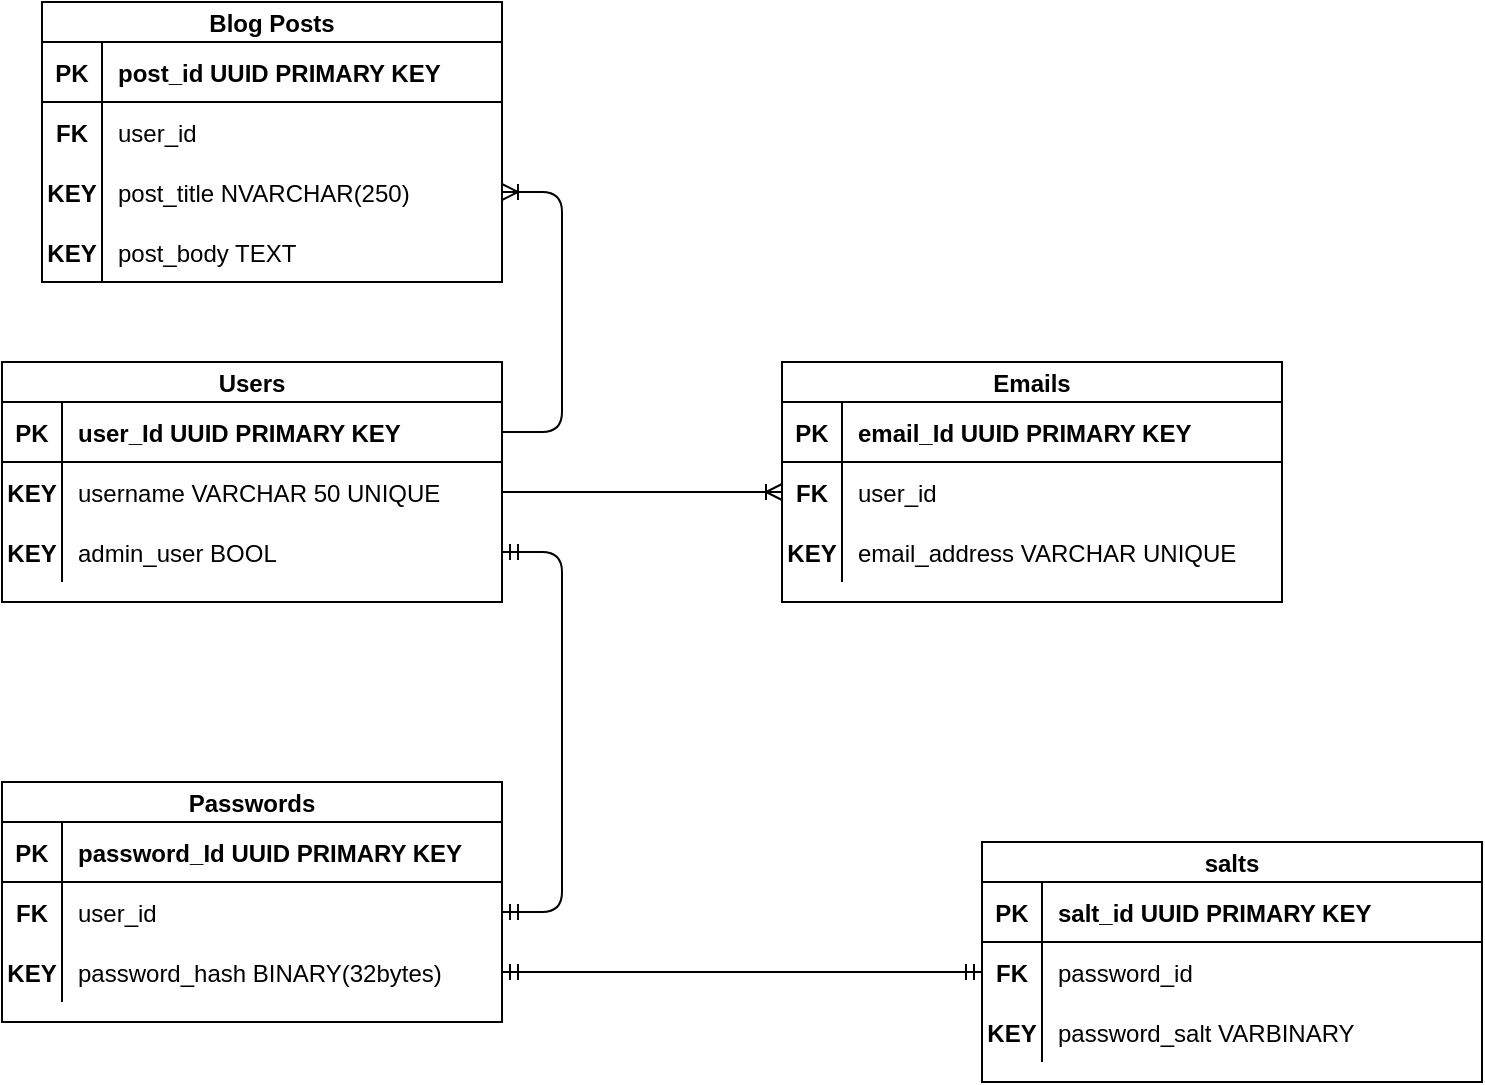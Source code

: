 <mxfile version="14.6.1" type="device"><diagram id="R2lEEEUBdFMjLlhIrx00" name="Page-1"><mxGraphModel dx="1185" dy="1735" grid="1" gridSize="10" guides="1" tooltips="1" connect="1" arrows="1" fold="1" page="1" pageScale="1" pageWidth="850" pageHeight="1100" math="0" shadow="0" extFonts="Permanent Marker^https://fonts.googleapis.com/css?family=Permanent+Marker"><root><mxCell id="0"/><mxCell id="1" parent="0"/><mxCell id="C-vyLk0tnHw3VtMMgP7b-23" value="Users" style="shape=table;startSize=20;container=1;collapsible=1;childLayout=tableLayout;fixedRows=1;rowLines=0;fontStyle=1;align=center;resizeLast=1;" parent="1" vertex="1"><mxGeometry x="60" y="90" width="250" height="120" as="geometry"><mxRectangle x="120" y="120" width="70" height="30" as="alternateBounds"/></mxGeometry></mxCell><mxCell id="C-vyLk0tnHw3VtMMgP7b-24" value="" style="shape=partialRectangle;collapsible=0;dropTarget=0;pointerEvents=0;fillColor=none;points=[[0,0.5],[1,0.5]];portConstraint=eastwest;top=0;left=0;right=0;bottom=1;" parent="C-vyLk0tnHw3VtMMgP7b-23" vertex="1"><mxGeometry y="20" width="250" height="30" as="geometry"/></mxCell><mxCell id="C-vyLk0tnHw3VtMMgP7b-25" value="PK" style="shape=partialRectangle;overflow=hidden;connectable=0;fillColor=none;top=0;left=0;bottom=0;right=0;fontStyle=1;" parent="C-vyLk0tnHw3VtMMgP7b-24" vertex="1"><mxGeometry width="30" height="30" as="geometry"/></mxCell><mxCell id="C-vyLk0tnHw3VtMMgP7b-26" value="user_Id UUID PRIMARY KEY" style="shape=partialRectangle;overflow=hidden;connectable=0;fillColor=none;top=0;left=0;bottom=0;right=0;align=left;spacingLeft=6;fontStyle=1;" parent="C-vyLk0tnHw3VtMMgP7b-24" vertex="1"><mxGeometry x="30" width="220" height="30" as="geometry"/></mxCell><mxCell id="C-vyLk0tnHw3VtMMgP7b-27" value="" style="shape=partialRectangle;collapsible=0;dropTarget=0;pointerEvents=0;fillColor=none;points=[[0,0.5],[1,0.5]];portConstraint=eastwest;top=0;left=0;right=0;bottom=0;" parent="C-vyLk0tnHw3VtMMgP7b-23" vertex="1"><mxGeometry y="50" width="250" height="30" as="geometry"/></mxCell><mxCell id="C-vyLk0tnHw3VtMMgP7b-28" value="KEY" style="shape=partialRectangle;overflow=hidden;connectable=0;fillColor=none;top=0;left=0;bottom=0;right=0;fontStyle=1" parent="C-vyLk0tnHw3VtMMgP7b-27" vertex="1"><mxGeometry width="30" height="30" as="geometry"/></mxCell><mxCell id="C-vyLk0tnHw3VtMMgP7b-29" value="username VARCHAR 50 UNIQUE" style="shape=partialRectangle;overflow=hidden;connectable=0;fillColor=none;top=0;left=0;bottom=0;right=0;align=left;spacingLeft=6;" parent="C-vyLk0tnHw3VtMMgP7b-27" vertex="1"><mxGeometry x="30" width="220" height="30" as="geometry"/></mxCell><mxCell id="UkS3IIIvnFgtUD9nA08S-6" value="" style="shape=partialRectangle;collapsible=0;dropTarget=0;pointerEvents=0;fillColor=none;points=[[0,0.5],[1,0.5]];portConstraint=eastwest;top=0;left=0;right=0;bottom=0;" vertex="1" parent="C-vyLk0tnHw3VtMMgP7b-23"><mxGeometry y="80" width="250" height="30" as="geometry"/></mxCell><mxCell id="UkS3IIIvnFgtUD9nA08S-7" value="KEY" style="shape=partialRectangle;overflow=hidden;connectable=0;fillColor=none;top=0;left=0;bottom=0;right=0;fontStyle=1" vertex="1" parent="UkS3IIIvnFgtUD9nA08S-6"><mxGeometry width="30" height="30" as="geometry"/></mxCell><mxCell id="UkS3IIIvnFgtUD9nA08S-8" value="admin_user BOOL " style="shape=partialRectangle;overflow=hidden;connectable=0;fillColor=none;top=0;left=0;bottom=0;right=0;align=left;spacingLeft=6;" vertex="1" parent="UkS3IIIvnFgtUD9nA08S-6"><mxGeometry x="30" width="220" height="30" as="geometry"/></mxCell><mxCell id="UkS3IIIvnFgtUD9nA08S-9" value="Emails" style="shape=table;startSize=20;container=1;collapsible=1;childLayout=tableLayout;fixedRows=1;rowLines=0;fontStyle=1;align=center;resizeLast=1;" vertex="1" parent="1"><mxGeometry x="450" y="90" width="250" height="120" as="geometry"><mxRectangle x="120" y="120" width="70" height="30" as="alternateBounds"/></mxGeometry></mxCell><mxCell id="UkS3IIIvnFgtUD9nA08S-10" value="" style="shape=partialRectangle;collapsible=0;dropTarget=0;pointerEvents=0;fillColor=none;points=[[0,0.5],[1,0.5]];portConstraint=eastwest;top=0;left=0;right=0;bottom=1;" vertex="1" parent="UkS3IIIvnFgtUD9nA08S-9"><mxGeometry y="20" width="250" height="30" as="geometry"/></mxCell><mxCell id="UkS3IIIvnFgtUD9nA08S-11" value="PK" style="shape=partialRectangle;overflow=hidden;connectable=0;fillColor=none;top=0;left=0;bottom=0;right=0;fontStyle=1;" vertex="1" parent="UkS3IIIvnFgtUD9nA08S-10"><mxGeometry width="30" height="30" as="geometry"/></mxCell><mxCell id="UkS3IIIvnFgtUD9nA08S-12" value="email_Id UUID PRIMARY KEY" style="shape=partialRectangle;overflow=hidden;connectable=0;fillColor=none;top=0;left=0;bottom=0;right=0;align=left;spacingLeft=6;fontStyle=1;" vertex="1" parent="UkS3IIIvnFgtUD9nA08S-10"><mxGeometry x="30" width="220" height="30" as="geometry"/></mxCell><mxCell id="UkS3IIIvnFgtUD9nA08S-13" value="" style="shape=partialRectangle;collapsible=0;dropTarget=0;pointerEvents=0;fillColor=none;points=[[0,0.5],[1,0.5]];portConstraint=eastwest;top=0;left=0;right=0;bottom=0;" vertex="1" parent="UkS3IIIvnFgtUD9nA08S-9"><mxGeometry y="50" width="250" height="30" as="geometry"/></mxCell><mxCell id="UkS3IIIvnFgtUD9nA08S-14" value="FK" style="shape=partialRectangle;overflow=hidden;connectable=0;fillColor=none;top=0;left=0;bottom=0;right=0;fontStyle=1" vertex="1" parent="UkS3IIIvnFgtUD9nA08S-13"><mxGeometry width="30" height="30" as="geometry"/></mxCell><mxCell id="UkS3IIIvnFgtUD9nA08S-15" value="user_id" style="shape=partialRectangle;overflow=hidden;connectable=0;fillColor=none;top=0;left=0;bottom=0;right=0;align=left;spacingLeft=6;" vertex="1" parent="UkS3IIIvnFgtUD9nA08S-13"><mxGeometry x="30" width="220" height="30" as="geometry"/></mxCell><mxCell id="UkS3IIIvnFgtUD9nA08S-16" value="" style="shape=partialRectangle;collapsible=0;dropTarget=0;pointerEvents=0;fillColor=none;points=[[0,0.5],[1,0.5]];portConstraint=eastwest;top=0;left=0;right=0;bottom=0;" vertex="1" parent="UkS3IIIvnFgtUD9nA08S-9"><mxGeometry y="80" width="250" height="30" as="geometry"/></mxCell><mxCell id="UkS3IIIvnFgtUD9nA08S-17" value="KEY" style="shape=partialRectangle;overflow=hidden;connectable=0;fillColor=none;top=0;left=0;bottom=0;right=0;fontStyle=1" vertex="1" parent="UkS3IIIvnFgtUD9nA08S-16"><mxGeometry width="30" height="30" as="geometry"/></mxCell><mxCell id="UkS3IIIvnFgtUD9nA08S-18" value="email_address VARCHAR UNIQUE" style="shape=partialRectangle;overflow=hidden;connectable=0;fillColor=none;top=0;left=0;bottom=0;right=0;align=left;spacingLeft=6;" vertex="1" parent="UkS3IIIvnFgtUD9nA08S-16"><mxGeometry x="30" width="220" height="30" as="geometry"/></mxCell><mxCell id="UkS3IIIvnFgtUD9nA08S-19" value="Passwords" style="shape=table;startSize=20;container=1;collapsible=1;childLayout=tableLayout;fixedRows=1;rowLines=0;fontStyle=1;align=center;resizeLast=1;" vertex="1" parent="1"><mxGeometry x="60" y="300" width="250" height="120" as="geometry"><mxRectangle x="120" y="120" width="70" height="30" as="alternateBounds"/></mxGeometry></mxCell><mxCell id="UkS3IIIvnFgtUD9nA08S-20" value="" style="shape=partialRectangle;collapsible=0;dropTarget=0;pointerEvents=0;fillColor=none;points=[[0,0.5],[1,0.5]];portConstraint=eastwest;top=0;left=0;right=0;bottom=1;" vertex="1" parent="UkS3IIIvnFgtUD9nA08S-19"><mxGeometry y="20" width="250" height="30" as="geometry"/></mxCell><mxCell id="UkS3IIIvnFgtUD9nA08S-21" value="PK" style="shape=partialRectangle;overflow=hidden;connectable=0;fillColor=none;top=0;left=0;bottom=0;right=0;fontStyle=1;" vertex="1" parent="UkS3IIIvnFgtUD9nA08S-20"><mxGeometry width="30" height="30" as="geometry"/></mxCell><mxCell id="UkS3IIIvnFgtUD9nA08S-22" value="password_Id UUID PRIMARY KEY" style="shape=partialRectangle;overflow=hidden;connectable=0;fillColor=none;top=0;left=0;bottom=0;right=0;align=left;spacingLeft=6;fontStyle=1;" vertex="1" parent="UkS3IIIvnFgtUD9nA08S-20"><mxGeometry x="30" width="220" height="30" as="geometry"/></mxCell><mxCell id="UkS3IIIvnFgtUD9nA08S-23" value="" style="shape=partialRectangle;collapsible=0;dropTarget=0;pointerEvents=0;fillColor=none;points=[[0,0.5],[1,0.5]];portConstraint=eastwest;top=0;left=0;right=0;bottom=0;" vertex="1" parent="UkS3IIIvnFgtUD9nA08S-19"><mxGeometry y="50" width="250" height="30" as="geometry"/></mxCell><mxCell id="UkS3IIIvnFgtUD9nA08S-24" value="FK" style="shape=partialRectangle;overflow=hidden;connectable=0;fillColor=none;top=0;left=0;bottom=0;right=0;fontStyle=1" vertex="1" parent="UkS3IIIvnFgtUD9nA08S-23"><mxGeometry width="30" height="30" as="geometry"/></mxCell><mxCell id="UkS3IIIvnFgtUD9nA08S-25" value="user_id" style="shape=partialRectangle;overflow=hidden;connectable=0;fillColor=none;top=0;left=0;bottom=0;right=0;align=left;spacingLeft=6;" vertex="1" parent="UkS3IIIvnFgtUD9nA08S-23"><mxGeometry x="30" width="220" height="30" as="geometry"/></mxCell><mxCell id="UkS3IIIvnFgtUD9nA08S-26" value="" style="shape=partialRectangle;collapsible=0;dropTarget=0;pointerEvents=0;fillColor=none;points=[[0,0.5],[1,0.5]];portConstraint=eastwest;top=0;left=0;right=0;bottom=0;" vertex="1" parent="UkS3IIIvnFgtUD9nA08S-19"><mxGeometry y="80" width="250" height="30" as="geometry"/></mxCell><mxCell id="UkS3IIIvnFgtUD9nA08S-27" value="KEY" style="shape=partialRectangle;overflow=hidden;connectable=0;fillColor=none;top=0;left=0;bottom=0;right=0;fontStyle=1" vertex="1" parent="UkS3IIIvnFgtUD9nA08S-26"><mxGeometry width="30" height="30" as="geometry"/></mxCell><mxCell id="UkS3IIIvnFgtUD9nA08S-28" value="password_hash BINARY(32bytes) " style="shape=partialRectangle;overflow=hidden;connectable=0;fillColor=none;top=0;left=0;bottom=0;right=0;align=left;spacingLeft=6;" vertex="1" parent="UkS3IIIvnFgtUD9nA08S-26"><mxGeometry x="30" width="220" height="30" as="geometry"/></mxCell><mxCell id="UkS3IIIvnFgtUD9nA08S-29" value="salts" style="shape=table;startSize=20;container=1;collapsible=1;childLayout=tableLayout;fixedRows=1;rowLines=0;fontStyle=1;align=center;resizeLast=1;" vertex="1" parent="1"><mxGeometry x="550" y="330" width="250" height="120" as="geometry"><mxRectangle x="120" y="120" width="70" height="30" as="alternateBounds"/></mxGeometry></mxCell><mxCell id="UkS3IIIvnFgtUD9nA08S-30" value="" style="shape=partialRectangle;collapsible=0;dropTarget=0;pointerEvents=0;fillColor=none;points=[[0,0.5],[1,0.5]];portConstraint=eastwest;top=0;left=0;right=0;bottom=1;" vertex="1" parent="UkS3IIIvnFgtUD9nA08S-29"><mxGeometry y="20" width="250" height="30" as="geometry"/></mxCell><mxCell id="UkS3IIIvnFgtUD9nA08S-31" value="PK" style="shape=partialRectangle;overflow=hidden;connectable=0;fillColor=none;top=0;left=0;bottom=0;right=0;fontStyle=1;" vertex="1" parent="UkS3IIIvnFgtUD9nA08S-30"><mxGeometry width="30" height="30" as="geometry"/></mxCell><mxCell id="UkS3IIIvnFgtUD9nA08S-32" value="salt_id UUID PRIMARY KEY" style="shape=partialRectangle;overflow=hidden;connectable=0;fillColor=none;top=0;left=0;bottom=0;right=0;align=left;spacingLeft=6;fontStyle=1;" vertex="1" parent="UkS3IIIvnFgtUD9nA08S-30"><mxGeometry x="30" width="220" height="30" as="geometry"/></mxCell><mxCell id="UkS3IIIvnFgtUD9nA08S-33" value="" style="shape=partialRectangle;collapsible=0;dropTarget=0;pointerEvents=0;fillColor=none;points=[[0,0.5],[1,0.5]];portConstraint=eastwest;top=0;left=0;right=0;bottom=0;" vertex="1" parent="UkS3IIIvnFgtUD9nA08S-29"><mxGeometry y="50" width="250" height="30" as="geometry"/></mxCell><mxCell id="UkS3IIIvnFgtUD9nA08S-34" value="FK" style="shape=partialRectangle;overflow=hidden;connectable=0;fillColor=none;top=0;left=0;bottom=0;right=0;fontStyle=1" vertex="1" parent="UkS3IIIvnFgtUD9nA08S-33"><mxGeometry width="30" height="30" as="geometry"/></mxCell><mxCell id="UkS3IIIvnFgtUD9nA08S-35" value="password_id" style="shape=partialRectangle;overflow=hidden;connectable=0;fillColor=none;top=0;left=0;bottom=0;right=0;align=left;spacingLeft=6;" vertex="1" parent="UkS3IIIvnFgtUD9nA08S-33"><mxGeometry x="30" width="220" height="30" as="geometry"/></mxCell><mxCell id="UkS3IIIvnFgtUD9nA08S-36" value="" style="shape=partialRectangle;collapsible=0;dropTarget=0;pointerEvents=0;fillColor=none;points=[[0,0.5],[1,0.5]];portConstraint=eastwest;top=0;left=0;right=0;bottom=0;" vertex="1" parent="UkS3IIIvnFgtUD9nA08S-29"><mxGeometry y="80" width="250" height="30" as="geometry"/></mxCell><mxCell id="UkS3IIIvnFgtUD9nA08S-37" value="KEY" style="shape=partialRectangle;overflow=hidden;connectable=0;fillColor=none;top=0;left=0;bottom=0;right=0;fontStyle=1" vertex="1" parent="UkS3IIIvnFgtUD9nA08S-36"><mxGeometry width="30" height="30" as="geometry"/></mxCell><mxCell id="UkS3IIIvnFgtUD9nA08S-38" value="password_salt VARBINARY " style="shape=partialRectangle;overflow=hidden;connectable=0;fillColor=none;top=0;left=0;bottom=0;right=0;align=left;spacingLeft=6;" vertex="1" parent="UkS3IIIvnFgtUD9nA08S-36"><mxGeometry x="30" width="220" height="30" as="geometry"/></mxCell><mxCell id="UkS3IIIvnFgtUD9nA08S-39" value="Blog Posts" style="shape=table;startSize=20;container=1;collapsible=1;childLayout=tableLayout;fixedRows=1;rowLines=0;fontStyle=1;align=center;resizeLast=1;" vertex="1" parent="1"><mxGeometry x="80" y="-90" width="230" height="140" as="geometry"><mxRectangle x="120" y="120" width="70" height="30" as="alternateBounds"/></mxGeometry></mxCell><mxCell id="UkS3IIIvnFgtUD9nA08S-40" value="" style="shape=partialRectangle;collapsible=0;dropTarget=0;pointerEvents=0;fillColor=none;points=[[0,0.5],[1,0.5]];portConstraint=eastwest;top=0;left=0;right=0;bottom=1;" vertex="1" parent="UkS3IIIvnFgtUD9nA08S-39"><mxGeometry y="20" width="230" height="30" as="geometry"/></mxCell><mxCell id="UkS3IIIvnFgtUD9nA08S-41" value="PK" style="shape=partialRectangle;overflow=hidden;connectable=0;fillColor=none;top=0;left=0;bottom=0;right=0;fontStyle=1;" vertex="1" parent="UkS3IIIvnFgtUD9nA08S-40"><mxGeometry width="30" height="30" as="geometry"/></mxCell><mxCell id="UkS3IIIvnFgtUD9nA08S-42" value="post_id UUID PRIMARY KEY" style="shape=partialRectangle;overflow=hidden;connectable=0;fillColor=none;top=0;left=0;bottom=0;right=0;align=left;spacingLeft=6;fontStyle=1;" vertex="1" parent="UkS3IIIvnFgtUD9nA08S-40"><mxGeometry x="30" width="200" height="30" as="geometry"/></mxCell><mxCell id="UkS3IIIvnFgtUD9nA08S-43" value="" style="shape=partialRectangle;collapsible=0;dropTarget=0;pointerEvents=0;fillColor=none;points=[[0,0.5],[1,0.5]];portConstraint=eastwest;top=0;left=0;right=0;bottom=0;" vertex="1" parent="UkS3IIIvnFgtUD9nA08S-39"><mxGeometry y="50" width="230" height="30" as="geometry"/></mxCell><mxCell id="UkS3IIIvnFgtUD9nA08S-44" value="FK" style="shape=partialRectangle;overflow=hidden;connectable=0;fillColor=none;top=0;left=0;bottom=0;right=0;fontStyle=1" vertex="1" parent="UkS3IIIvnFgtUD9nA08S-43"><mxGeometry width="30" height="30" as="geometry"/></mxCell><mxCell id="UkS3IIIvnFgtUD9nA08S-45" value="user_id" style="shape=partialRectangle;overflow=hidden;connectable=0;fillColor=none;top=0;left=0;bottom=0;right=0;align=left;spacingLeft=6;" vertex="1" parent="UkS3IIIvnFgtUD9nA08S-43"><mxGeometry x="30" width="200" height="30" as="geometry"/></mxCell><mxCell id="UkS3IIIvnFgtUD9nA08S-46" value="" style="shape=partialRectangle;collapsible=0;dropTarget=0;pointerEvents=0;fillColor=none;points=[[0,0.5],[1,0.5]];portConstraint=eastwest;top=0;left=0;right=0;bottom=0;" vertex="1" parent="UkS3IIIvnFgtUD9nA08S-39"><mxGeometry y="80" width="230" height="30" as="geometry"/></mxCell><mxCell id="UkS3IIIvnFgtUD9nA08S-47" value="KEY" style="shape=partialRectangle;overflow=hidden;connectable=0;fillColor=none;top=0;left=0;bottom=0;right=0;fontStyle=1" vertex="1" parent="UkS3IIIvnFgtUD9nA08S-46"><mxGeometry width="30" height="30" as="geometry"/></mxCell><mxCell id="UkS3IIIvnFgtUD9nA08S-48" value="post_title NVARCHAR(250)  " style="shape=partialRectangle;overflow=hidden;connectable=0;fillColor=none;top=0;left=0;bottom=0;right=0;align=left;spacingLeft=6;" vertex="1" parent="UkS3IIIvnFgtUD9nA08S-46"><mxGeometry x="30" width="200" height="30" as="geometry"/></mxCell><mxCell id="UkS3IIIvnFgtUD9nA08S-49" value="" style="shape=partialRectangle;collapsible=0;dropTarget=0;pointerEvents=0;fillColor=none;points=[[0,0.5],[1,0.5]];portConstraint=eastwest;top=0;left=0;right=0;bottom=0;" vertex="1" parent="UkS3IIIvnFgtUD9nA08S-39"><mxGeometry y="110" width="230" height="30" as="geometry"/></mxCell><mxCell id="UkS3IIIvnFgtUD9nA08S-50" value="KEY" style="shape=partialRectangle;overflow=hidden;connectable=0;fillColor=none;top=0;left=0;bottom=0;right=0;fontStyle=1" vertex="1" parent="UkS3IIIvnFgtUD9nA08S-49"><mxGeometry width="30" height="30" as="geometry"/></mxCell><mxCell id="UkS3IIIvnFgtUD9nA08S-51" value="post_body TEXT" style="shape=partialRectangle;overflow=hidden;connectable=0;fillColor=none;top=0;left=0;bottom=0;right=0;align=left;spacingLeft=6;" vertex="1" parent="UkS3IIIvnFgtUD9nA08S-49"><mxGeometry x="30" width="200" height="30" as="geometry"/></mxCell><mxCell id="UkS3IIIvnFgtUD9nA08S-52" value="" style="edgeStyle=entityRelationEdgeStyle;fontSize=12;html=1;endArrow=ERoneToMany;exitX=1;exitY=0.5;exitDx=0;exitDy=0;entryX=0;entryY=0.5;entryDx=0;entryDy=0;" edge="1" parent="1" source="C-vyLk0tnHw3VtMMgP7b-27" target="UkS3IIIvnFgtUD9nA08S-13"><mxGeometry width="100" height="100" relative="1" as="geometry"><mxPoint x="320" y="250" as="sourcePoint"/><mxPoint x="420" y="150" as="targetPoint"/></mxGeometry></mxCell><mxCell id="UkS3IIIvnFgtUD9nA08S-53" value="" style="edgeStyle=entityRelationEdgeStyle;fontSize=12;html=1;endArrow=ERmandOne;startArrow=ERmandOne;exitX=1;exitY=0.5;exitDx=0;exitDy=0;entryX=0;entryY=0.5;entryDx=0;entryDy=0;" edge="1" parent="1" source="UkS3IIIvnFgtUD9nA08S-26" target="UkS3IIIvnFgtUD9nA08S-33"><mxGeometry width="100" height="100" relative="1" as="geometry"><mxPoint x="480" y="540" as="sourcePoint"/><mxPoint x="580" y="440" as="targetPoint"/></mxGeometry></mxCell><mxCell id="UkS3IIIvnFgtUD9nA08S-57" value="" style="edgeStyle=entityRelationEdgeStyle;fontSize=12;html=1;endArrow=ERmandOne;startArrow=ERmandOne;exitX=1;exitY=0.5;exitDx=0;exitDy=0;entryX=1;entryY=0.5;entryDx=0;entryDy=0;" edge="1" parent="1" source="UkS3IIIvnFgtUD9nA08S-23" target="UkS3IIIvnFgtUD9nA08S-6"><mxGeometry width="100" height="100" relative="1" as="geometry"><mxPoint x="20" y="360" as="sourcePoint"/><mxPoint x="60" y="160" as="targetPoint"/></mxGeometry></mxCell><mxCell id="UkS3IIIvnFgtUD9nA08S-58" value="" style="edgeStyle=entityRelationEdgeStyle;fontSize=12;html=1;endArrow=ERoneToMany;exitX=1;exitY=0.5;exitDx=0;exitDy=0;entryX=1;entryY=0.5;entryDx=0;entryDy=0;" edge="1" parent="1" source="C-vyLk0tnHw3VtMMgP7b-24" target="UkS3IIIvnFgtUD9nA08S-46"><mxGeometry width="100" height="100" relative="1" as="geometry"><mxPoint x="400" y="570" as="sourcePoint"/><mxPoint x="500" y="470" as="targetPoint"/></mxGeometry></mxCell></root></mxGraphModel></diagram></mxfile>